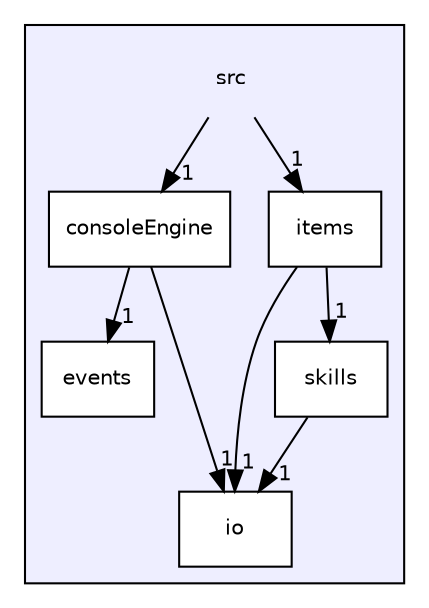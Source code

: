 digraph "src" {
  compound=true
  node [ fontsize="10", fontname="Helvetica"];
  edge [ labelfontsize="10", labelfontname="Helvetica"];
  subgraph clusterdir_68267d1309a1af8e8297ef4c3efbcdba {
    graph [ bgcolor="#eeeeff", pencolor="black", label="" URL="dir_68267d1309a1af8e8297ef4c3efbcdba.html"];
    dir_68267d1309a1af8e8297ef4c3efbcdba [shape=plaintext label="src"];
  dir_5a265d8a0feef7fed69ba92aa1265b3e [shape=box label="consoleEngine" fillcolor="white" style="filled" URL="dir_5a265d8a0feef7fed69ba92aa1265b3e.html"];
  dir_14e1e259e8275dc0c459acef3bbf05ae [shape=box label="events" fillcolor="white" style="filled" URL="dir_14e1e259e8275dc0c459acef3bbf05ae.html"];
  dir_c184e51c84f2c3f0345bbc8a0d75d3e1 [shape=box label="io" fillcolor="white" style="filled" URL="dir_c184e51c84f2c3f0345bbc8a0d75d3e1.html"];
  dir_17cee08e17148530a7aedf85f92ee362 [shape=box label="items" fillcolor="white" style="filled" URL="dir_17cee08e17148530a7aedf85f92ee362.html"];
  dir_d702b1830c517f66a168af5170d68148 [shape=box label="skills" fillcolor="white" style="filled" URL="dir_d702b1830c517f66a168af5170d68148.html"];
  }
  dir_68267d1309a1af8e8297ef4c3efbcdba->dir_17cee08e17148530a7aedf85f92ee362 [headlabel="1", labeldistance=1.5 headhref="dir_000000_000004.html"];
  dir_68267d1309a1af8e8297ef4c3efbcdba->dir_5a265d8a0feef7fed69ba92aa1265b3e [headlabel="1", labeldistance=1.5 headhref="dir_000000_000001.html"];
  dir_17cee08e17148530a7aedf85f92ee362->dir_c184e51c84f2c3f0345bbc8a0d75d3e1 [headlabel="1", labeldistance=1.5 headhref="dir_000004_000003.html"];
  dir_17cee08e17148530a7aedf85f92ee362->dir_d702b1830c517f66a168af5170d68148 [headlabel="1", labeldistance=1.5 headhref="dir_000004_000005.html"];
  dir_5a265d8a0feef7fed69ba92aa1265b3e->dir_14e1e259e8275dc0c459acef3bbf05ae [headlabel="1", labeldistance=1.5 headhref="dir_000001_000002.html"];
  dir_5a265d8a0feef7fed69ba92aa1265b3e->dir_c184e51c84f2c3f0345bbc8a0d75d3e1 [headlabel="1", labeldistance=1.5 headhref="dir_000001_000003.html"];
  dir_d702b1830c517f66a168af5170d68148->dir_c184e51c84f2c3f0345bbc8a0d75d3e1 [headlabel="1", labeldistance=1.5 headhref="dir_000005_000003.html"];
}
